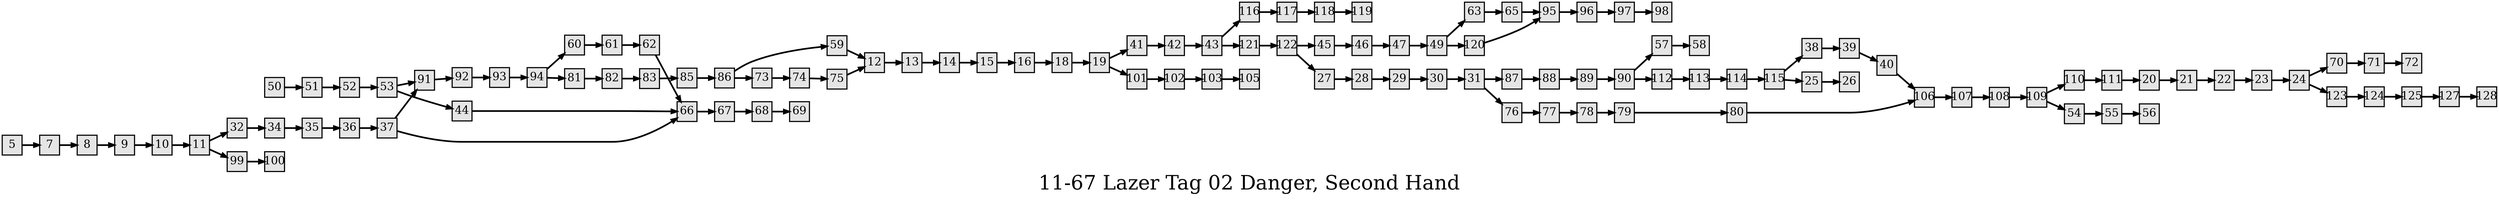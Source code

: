 digraph g{
  graph [ label="11-67 Lazer Tag 02 Danger, Second Hand" rankdir=LR, ordering=out, fontsize=36, nodesep="0.35", ranksep="0.45"];
  node  [shape=rect, penwidth=2, fontsize=20, style=filled, fillcolor=grey90, margin="0,0", labelfloat=true, regular=true, fixedsize=true];
  edge  [labelfloat=true, penwidth=3, fontsize=12];
  // ---;
  // group  : Katz;
  // id     :;
  // gbid   :;
  // series :;
  // title  :;
  // author :;
  // credit:;
  // - name : Kylie McGregor;
  // role : encoder;
  // date : 2017-09-14;
  // - name : Jeremy Douglass;
  // role : editor;
  // date : 2017-10-19;
  // render:;
  // - name   : small;
  // styles : gvStyles-small.txt;
  // engine : dot;
  // comment: >;
  
  // ---;
  
  // From | To | Label;
  
  5 -> 7;
  7 -> 8;
  8 -> 9;
  9 -> 10;
  10 -> 11;
  11 -> 32;
  11 -> 99;
  12 -> 13;
  13 -> 14;
  14 -> 15;
  15 -> 16;
  16 -> 18;
  18 -> 19;
  19 -> 41;
  19 -> 101;
  20 -> 21;
  21 -> 22;
  22 -> 23;
  23 -> 24;
  24 -> 70;
  24 -> 123;
  25 -> 26;
  27 -> 28;
  28 -> 29;
  29 -> 30;
  30 -> 31;
  31 -> 87;
  31 -> 76;
  32 -> 34;
  34 -> 35;
  35 -> 36;
  36 -> 37;
  37 -> 91;
  37 -> 66;
  38 -> 39;
  39 -> 40;
  40 -> 106;
  41 -> 42;
  42 -> 43;
  43 -> 116;
  43 -> 121;
  44 -> 66;
  45 -> 46;
  46 -> 47;
  47 -> 49;
  49 -> 63;
  49 -> 120;
  50 -> 51;
  51 -> 52;
  52 -> 53;
  53 -> 91;
  53 -> 44;
  54 -> 55;
  55 -> 56;
  57 -> 58;
  59 -> 12;
  60 -> 61;
  61 -> 62;
  62 -> 66;
  63 -> 65;
  65 -> 95;
  66 -> 67;
  67 -> 68;
  68 -> 69;
  70 -> 71;
  71 -> 72;
  73 -> 74;
  74 -> 75;
  75 -> 12;
  76 -> 77;
  77 -> 78;
  78 -> 79;
  79 -> 80;
  80 -> 106;
  81 -> 82;
  82 -> 83;
  83 -> 85;
  85 -> 86;
  86 -> 59;
  86 -> 73;
  87 -> 88;
  88 -> 89;
  89 -> 90;
  90 -> 57;
  90 -> 112;
  91 -> 92;
  92 -> 93;
  93 -> 94;
  94 -> 60;
  94 -> 81;
  95 -> 96;
  96 -> 97;
  97 -> 98;
  99 -> 100;
  101 -> 102;
  102 -> 103;
  103 -> 105;
  106 -> 107;
  107 -> 108;
  108 -> 109;
  109 -> 110;
  109 -> 54;
  110 -> 111;
  111 -> 20;
  112 -> 113;
  113 -> 114;
  114 -> 115;
  115 -> 38;
  115 -> 25;
  116 -> 117;
  117 -> 118;
  118 -> 119;
  120 -> 95;
  121 -> 122;
  122 -> 45;
  122 -> 27;
  123 -> 124;
  124 -> 125;
  125 -> 127;
  127 -> 128;
}

